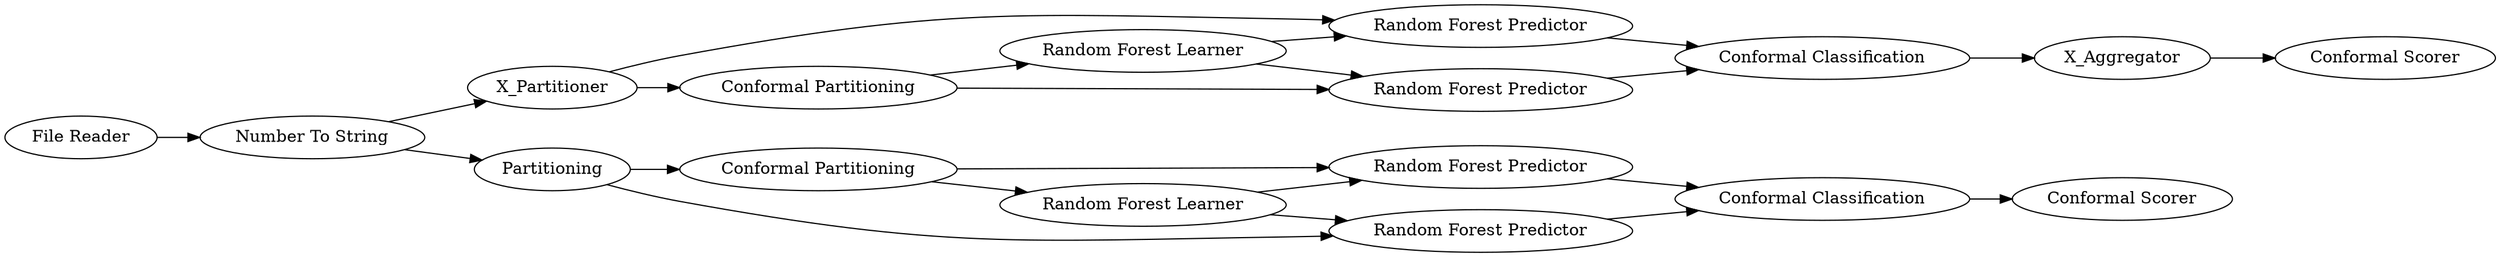 digraph {
	34 [label=X_Partitioner]
	48 [label="File Reader"]
	57 [label="Number To String"]
	58 [label="Random Forest Learner"]
	59 [label="Random Forest Predictor"]
	60 [label="Random Forest Predictor"]
	69 [label=X_Aggregator]
	83 [label="Conformal Classification"]
	87 [label="Conformal Scorer"]
	93 [label="Conformal Partitioning"]
	94 [label="Random Forest Predictor"]
	95 [label="Random Forest Learner"]
	96 [label="Conformal Scorer"]
	98 [label="Conformal Partitioning"]
	99 [label="Conformal Classification"]
	101 [label="Random Forest Predictor"]
	102 [label=Partitioning]
	34 -> 59
	34 -> 93
	48 -> 57
	57 -> 34
	57 -> 102
	58 -> 59
	58 -> 60
	59 -> 83
	60 -> 83
	69 -> 87
	83 -> 69
	93 -> 60
	93 -> 58
	94 -> 99
	95 -> 94
	95 -> 101
	98 -> 94
	98 -> 95
	99 -> 96
	101 -> 99
	102 -> 101
	102 -> 98
	rankdir=LR
}
